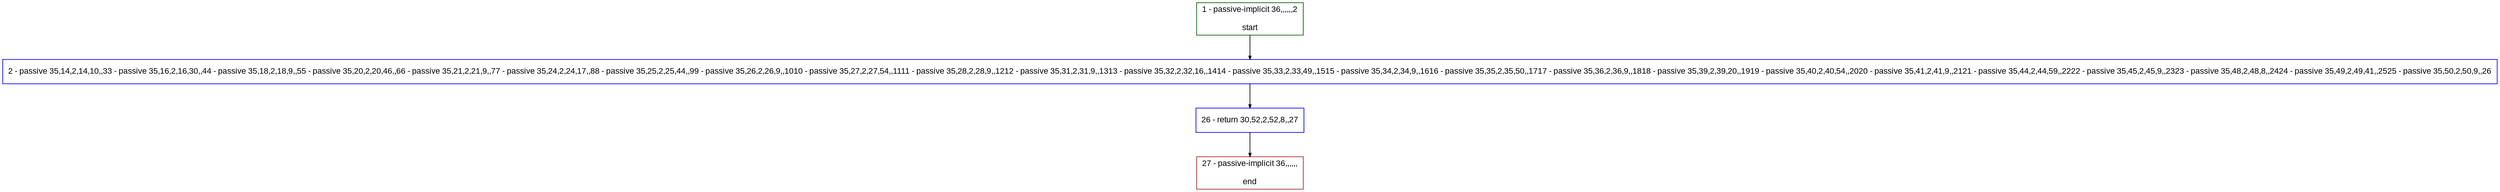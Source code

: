 digraph "" {
  graph [bgcolor="white", fillcolor="#FFFFCC", pack="true", packmode="clust", fontname="Arial", label="", fontsize="12", compound="true", style="rounded,filled"];
  node [node_initialized="no", fillcolor="white", fontname="Arial", label="", color="grey", fontsize="12", fixedsize="false", compound="true", shape="rectangle", style="filled"];
  edge [arrowtail="none", lhead="", fontcolor="black", fontname="Arial", label="", color="black", fontsize="12", arrowhead="normal", arrowsize="0.5", compound="true", ltail="", dir="forward"];
  __N1 [fillcolor="#ffffff", label="2 - passive 35,14,2,14,10,,33 - passive 35,16,2,16,30,,44 - passive 35,18,2,18,9,,55 - passive 35,20,2,20,46,,66 - passive 35,21,2,21,9,,77 - passive 35,24,2,24,17,,88 - passive 35,25,2,25,44,,99 - passive 35,26,2,26,9,,1010 - passive 35,27,2,27,54,,1111 - passive 35,28,2,28,9,,1212 - passive 35,31,2,31,9,,1313 - passive 35,32,2,32,16,,1414 - passive 35,33,2,33,49,,1515 - passive 35,34,2,34,9,,1616 - passive 35,35,2,35,50,,1717 - passive 35,36,2,36,9,,1818 - passive 35,39,2,39,20,,1919 - passive 35,40,2,40,54,,2020 - passive 35,41,2,41,9,,2121 - passive 35,44,2,44,59,,2222 - passive 35,45,2,45,9,,2323 - passive 35,48,2,48,8,,2424 - passive 35,49,2,49,41,,2525 - passive 35,50,2,50,9,,26", color="#0000ff", shape="box", style="filled"];
  __N2 [fillcolor="#ffffff", label="1 - passive-implicit 36,,,,,,2\n\nstart", color="#006400", shape="box", style="filled"];
  __N3 [fillcolor="#ffffff", label="26 - return 30,52,2,52,8,,27", color="#0000ff", shape="box", style="filled"];
  __N4 [fillcolor="#ffffff", label="27 - passive-implicit 36,,,,,,\n\nend", color="#a52a2a", shape="box", style="filled"];
  __N2 -> __N1 [arrowtail="none", color="#000000", label="", arrowhead="normal", dir="forward"];
  __N1 -> __N3 [arrowtail="none", color="#000000", label="", arrowhead="normal", dir="forward"];
  __N3 -> __N4 [arrowtail="none", color="#000000", label="", arrowhead="normal", dir="forward"];
}
